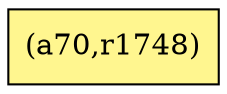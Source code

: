 digraph G {
rankdir=BT;ranksep="2.0";
"(a70,r1748)" [shape=record,fillcolor=khaki1,style=filled,label="{(a70,r1748)}"];
}